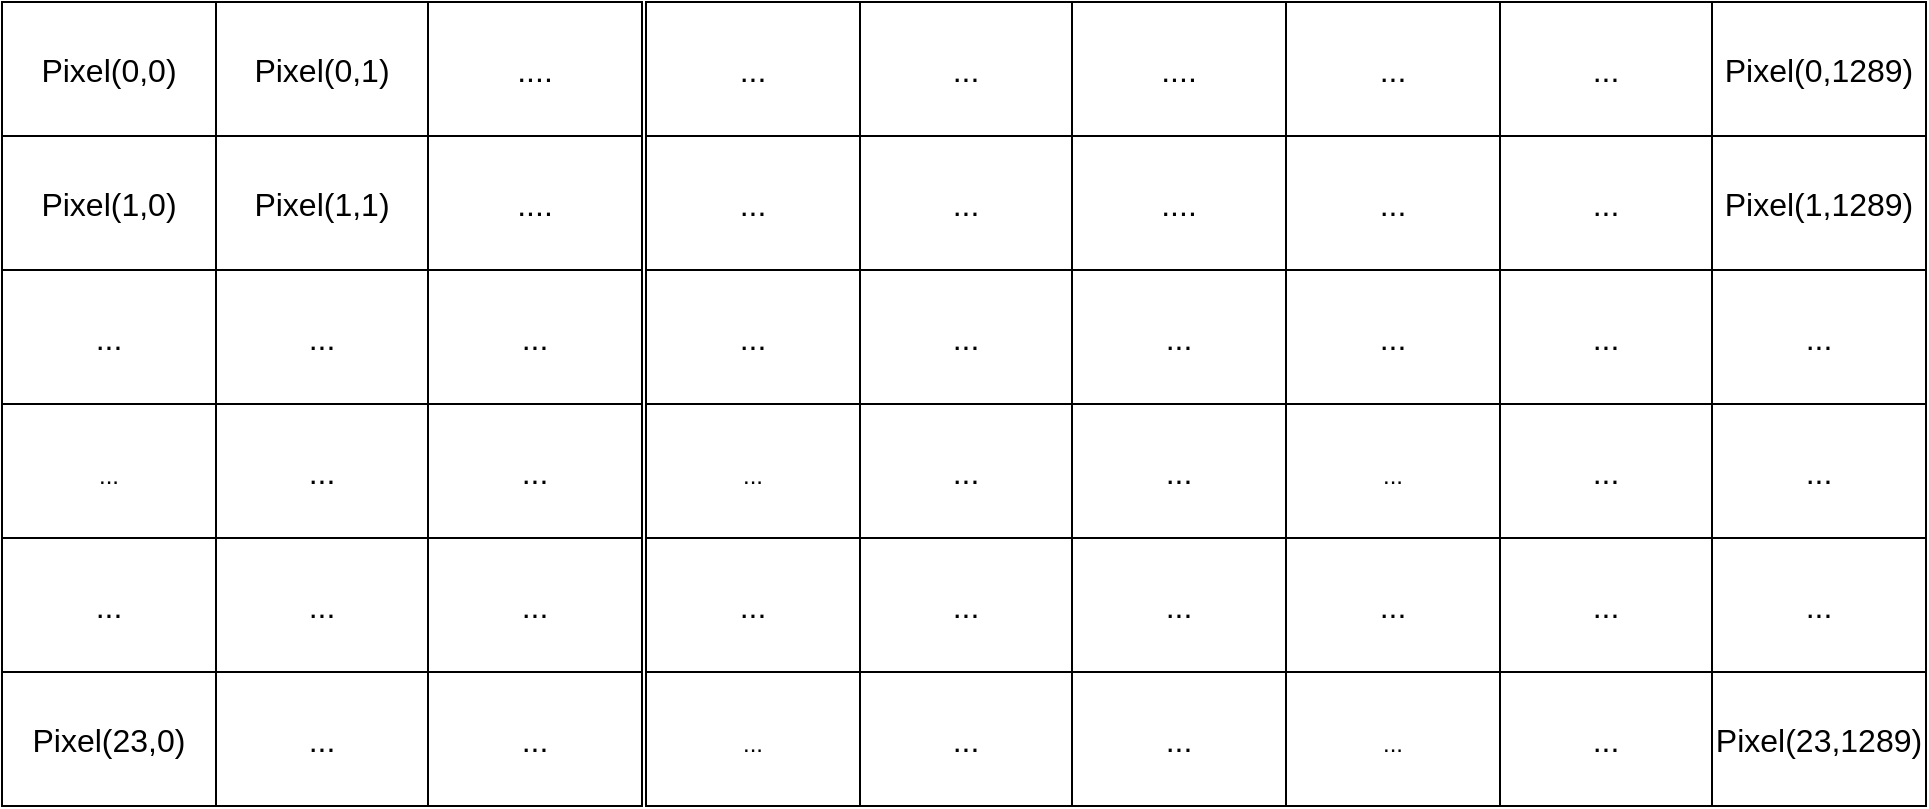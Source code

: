 <mxfile version="24.7.7">
  <diagram name="Page-1" id="wE83LsZzIeXdS4NZE4BO">
    <mxGraphModel dx="1004" dy="612" grid="1" gridSize="10" guides="1" tooltips="1" connect="1" arrows="1" fold="1" page="1" pageScale="1" pageWidth="827" pageHeight="1169" math="0" shadow="0">
      <root>
        <mxCell id="0" />
        <mxCell id="1" parent="0" />
        <mxCell id="3YFhJeniZxe8iRHY3lFi-534" value="" style="shape=table;startSize=0;container=1;collapsible=0;childLayout=tableLayout;fontSize=16;shadow=0;" vertex="1" parent="1">
          <mxGeometry x="578" y="199" width="320" height="402" as="geometry" />
        </mxCell>
        <mxCell id="3YFhJeniZxe8iRHY3lFi-535" value="" style="shape=tableRow;horizontal=0;startSize=0;swimlaneHead=0;swimlaneBody=0;strokeColor=inherit;top=0;left=0;bottom=0;right=0;collapsible=0;dropTarget=0;fillColor=none;points=[[0,0.5],[1,0.5]];portConstraint=eastwest;fontSize=16;" vertex="1" parent="3YFhJeniZxe8iRHY3lFi-534">
          <mxGeometry width="320" height="67" as="geometry" />
        </mxCell>
        <mxCell id="3YFhJeniZxe8iRHY3lFi-536" value="..." style="shape=partialRectangle;html=1;whiteSpace=wrap;connectable=0;strokeColor=inherit;overflow=hidden;fillColor=none;top=0;left=0;bottom=0;right=0;pointerEvents=1;fontSize=16;" vertex="1" parent="3YFhJeniZxe8iRHY3lFi-535">
          <mxGeometry width="107" height="67" as="geometry">
            <mxRectangle width="107" height="67" as="alternateBounds" />
          </mxGeometry>
        </mxCell>
        <mxCell id="3YFhJeniZxe8iRHY3lFi-537" value="..." style="shape=partialRectangle;html=1;whiteSpace=wrap;connectable=0;strokeColor=inherit;overflow=hidden;fillColor=none;top=0;left=0;bottom=0;right=0;pointerEvents=1;fontSize=16;" vertex="1" parent="3YFhJeniZxe8iRHY3lFi-535">
          <mxGeometry x="107" width="106" height="67" as="geometry">
            <mxRectangle width="106" height="67" as="alternateBounds" />
          </mxGeometry>
        </mxCell>
        <mxCell id="3YFhJeniZxe8iRHY3lFi-538" value="...." style="shape=partialRectangle;html=1;whiteSpace=wrap;connectable=0;strokeColor=inherit;overflow=hidden;fillColor=none;top=0;left=0;bottom=0;right=0;pointerEvents=1;fontSize=16;" vertex="1" parent="3YFhJeniZxe8iRHY3lFi-535">
          <mxGeometry x="213" width="107" height="67" as="geometry">
            <mxRectangle width="107" height="67" as="alternateBounds" />
          </mxGeometry>
        </mxCell>
        <mxCell id="3YFhJeniZxe8iRHY3lFi-539" value="" style="shape=tableRow;horizontal=0;startSize=0;swimlaneHead=0;swimlaneBody=0;strokeColor=inherit;top=0;left=0;bottom=0;right=0;collapsible=0;dropTarget=0;fillColor=none;points=[[0,0.5],[1,0.5]];portConstraint=eastwest;fontSize=16;" vertex="1" parent="3YFhJeniZxe8iRHY3lFi-534">
          <mxGeometry y="67" width="320" height="67" as="geometry" />
        </mxCell>
        <mxCell id="3YFhJeniZxe8iRHY3lFi-540" value="..." style="shape=partialRectangle;html=1;whiteSpace=wrap;connectable=0;strokeColor=inherit;overflow=hidden;fillColor=none;top=0;left=0;bottom=0;right=0;pointerEvents=1;fontSize=16;" vertex="1" parent="3YFhJeniZxe8iRHY3lFi-539">
          <mxGeometry width="107" height="67" as="geometry">
            <mxRectangle width="107" height="67" as="alternateBounds" />
          </mxGeometry>
        </mxCell>
        <mxCell id="3YFhJeniZxe8iRHY3lFi-541" value="..." style="shape=partialRectangle;html=1;whiteSpace=wrap;connectable=0;strokeColor=inherit;overflow=hidden;fillColor=none;top=0;left=0;bottom=0;right=0;pointerEvents=1;fontSize=16;" vertex="1" parent="3YFhJeniZxe8iRHY3lFi-539">
          <mxGeometry x="107" width="106" height="67" as="geometry">
            <mxRectangle width="106" height="67" as="alternateBounds" />
          </mxGeometry>
        </mxCell>
        <mxCell id="3YFhJeniZxe8iRHY3lFi-542" value="...." style="shape=partialRectangle;html=1;whiteSpace=wrap;connectable=0;strokeColor=inherit;overflow=hidden;fillColor=none;top=0;left=0;bottom=0;right=0;pointerEvents=1;fontSize=16;" vertex="1" parent="3YFhJeniZxe8iRHY3lFi-539">
          <mxGeometry x="213" width="107" height="67" as="geometry">
            <mxRectangle width="107" height="67" as="alternateBounds" />
          </mxGeometry>
        </mxCell>
        <mxCell id="3YFhJeniZxe8iRHY3lFi-543" value="" style="shape=tableRow;horizontal=0;startSize=0;swimlaneHead=0;swimlaneBody=0;strokeColor=inherit;top=0;left=0;bottom=0;right=0;collapsible=0;dropTarget=0;fillColor=none;points=[[0,0.5],[1,0.5]];portConstraint=eastwest;fontSize=16;" vertex="1" parent="3YFhJeniZxe8iRHY3lFi-534">
          <mxGeometry y="134" width="320" height="67" as="geometry" />
        </mxCell>
        <mxCell id="3YFhJeniZxe8iRHY3lFi-544" value="..." style="shape=partialRectangle;html=1;whiteSpace=wrap;connectable=0;strokeColor=inherit;overflow=hidden;fillColor=none;top=0;left=0;bottom=0;right=0;pointerEvents=1;fontSize=16;" vertex="1" parent="3YFhJeniZxe8iRHY3lFi-543">
          <mxGeometry width="107" height="67" as="geometry">
            <mxRectangle width="107" height="67" as="alternateBounds" />
          </mxGeometry>
        </mxCell>
        <mxCell id="3YFhJeniZxe8iRHY3lFi-545" value="..." style="shape=partialRectangle;html=1;whiteSpace=wrap;connectable=0;strokeColor=inherit;overflow=hidden;fillColor=none;top=0;left=0;bottom=0;right=0;pointerEvents=1;fontSize=16;" vertex="1" parent="3YFhJeniZxe8iRHY3lFi-543">
          <mxGeometry x="107" width="106" height="67" as="geometry">
            <mxRectangle width="106" height="67" as="alternateBounds" />
          </mxGeometry>
        </mxCell>
        <mxCell id="3YFhJeniZxe8iRHY3lFi-546" value="..." style="shape=partialRectangle;html=1;whiteSpace=wrap;connectable=0;strokeColor=inherit;overflow=hidden;fillColor=none;top=0;left=0;bottom=0;right=0;pointerEvents=1;fontSize=16;" vertex="1" parent="3YFhJeniZxe8iRHY3lFi-543">
          <mxGeometry x="213" width="107" height="67" as="geometry">
            <mxRectangle width="107" height="67" as="alternateBounds" />
          </mxGeometry>
        </mxCell>
        <mxCell id="3YFhJeniZxe8iRHY3lFi-547" value="" style="shape=tableRow;horizontal=0;startSize=0;swimlaneHead=0;swimlaneBody=0;strokeColor=inherit;top=0;left=0;bottom=0;right=0;collapsible=0;dropTarget=0;fillColor=none;points=[[0,0.5],[1,0.5]];portConstraint=eastwest;fontSize=16;" vertex="1" parent="3YFhJeniZxe8iRHY3lFi-534">
          <mxGeometry y="201" width="320" height="67" as="geometry" />
        </mxCell>
        <mxCell id="3YFhJeniZxe8iRHY3lFi-548" value="&lt;font style=&quot;font-size: 12px;&quot;&gt;...&lt;/font&gt;" style="shape=partialRectangle;html=1;whiteSpace=wrap;connectable=0;strokeColor=inherit;overflow=hidden;fillColor=none;top=0;left=0;bottom=0;right=0;pointerEvents=1;fontSize=16;" vertex="1" parent="3YFhJeniZxe8iRHY3lFi-547">
          <mxGeometry width="107" height="67" as="geometry">
            <mxRectangle width="107" height="67" as="alternateBounds" />
          </mxGeometry>
        </mxCell>
        <mxCell id="3YFhJeniZxe8iRHY3lFi-549" value="..." style="shape=partialRectangle;html=1;whiteSpace=wrap;connectable=0;strokeColor=inherit;overflow=hidden;fillColor=none;top=0;left=0;bottom=0;right=0;pointerEvents=1;fontSize=16;" vertex="1" parent="3YFhJeniZxe8iRHY3lFi-547">
          <mxGeometry x="107" width="106" height="67" as="geometry">
            <mxRectangle width="106" height="67" as="alternateBounds" />
          </mxGeometry>
        </mxCell>
        <mxCell id="3YFhJeniZxe8iRHY3lFi-550" value="..." style="shape=partialRectangle;html=1;whiteSpace=wrap;connectable=0;strokeColor=inherit;overflow=hidden;fillColor=none;top=0;left=0;bottom=0;right=0;pointerEvents=1;fontSize=16;" vertex="1" parent="3YFhJeniZxe8iRHY3lFi-547">
          <mxGeometry x="213" width="107" height="67" as="geometry">
            <mxRectangle width="107" height="67" as="alternateBounds" />
          </mxGeometry>
        </mxCell>
        <mxCell id="3YFhJeniZxe8iRHY3lFi-551" value="" style="shape=tableRow;horizontal=0;startSize=0;swimlaneHead=0;swimlaneBody=0;strokeColor=inherit;top=0;left=0;bottom=0;right=0;collapsible=0;dropTarget=0;fillColor=none;points=[[0,0.5],[1,0.5]];portConstraint=eastwest;fontSize=16;" vertex="1" parent="3YFhJeniZxe8iRHY3lFi-534">
          <mxGeometry y="268" width="320" height="67" as="geometry" />
        </mxCell>
        <mxCell id="3YFhJeniZxe8iRHY3lFi-552" value="..." style="shape=partialRectangle;html=1;whiteSpace=wrap;connectable=0;strokeColor=inherit;overflow=hidden;fillColor=none;top=0;left=0;bottom=0;right=0;pointerEvents=1;fontSize=16;" vertex="1" parent="3YFhJeniZxe8iRHY3lFi-551">
          <mxGeometry width="107" height="67" as="geometry">
            <mxRectangle width="107" height="67" as="alternateBounds" />
          </mxGeometry>
        </mxCell>
        <mxCell id="3YFhJeniZxe8iRHY3lFi-553" value="..." style="shape=partialRectangle;html=1;whiteSpace=wrap;connectable=0;strokeColor=inherit;overflow=hidden;fillColor=none;top=0;left=0;bottom=0;right=0;pointerEvents=1;fontSize=16;" vertex="1" parent="3YFhJeniZxe8iRHY3lFi-551">
          <mxGeometry x="107" width="106" height="67" as="geometry">
            <mxRectangle width="106" height="67" as="alternateBounds" />
          </mxGeometry>
        </mxCell>
        <mxCell id="3YFhJeniZxe8iRHY3lFi-554" value="..." style="shape=partialRectangle;html=1;whiteSpace=wrap;connectable=0;strokeColor=inherit;overflow=hidden;fillColor=none;top=0;left=0;bottom=0;right=0;pointerEvents=1;fontSize=16;" vertex="1" parent="3YFhJeniZxe8iRHY3lFi-551">
          <mxGeometry x="213" width="107" height="67" as="geometry">
            <mxRectangle width="107" height="67" as="alternateBounds" />
          </mxGeometry>
        </mxCell>
        <mxCell id="3YFhJeniZxe8iRHY3lFi-555" value="" style="shape=tableRow;horizontal=0;startSize=0;swimlaneHead=0;swimlaneBody=0;strokeColor=inherit;top=0;left=0;bottom=0;right=0;collapsible=0;dropTarget=0;fillColor=none;points=[[0,0.5],[1,0.5]];portConstraint=eastwest;fontSize=16;" vertex="1" parent="3YFhJeniZxe8iRHY3lFi-534">
          <mxGeometry y="335" width="320" height="67" as="geometry" />
        </mxCell>
        <mxCell id="3YFhJeniZxe8iRHY3lFi-556" value="&lt;font style=&quot;font-size: 12px;&quot;&gt;...&lt;/font&gt;" style="shape=partialRectangle;html=1;whiteSpace=wrap;connectable=0;strokeColor=inherit;overflow=hidden;fillColor=none;top=0;left=0;bottom=0;right=0;pointerEvents=1;fontSize=16;" vertex="1" parent="3YFhJeniZxe8iRHY3lFi-555">
          <mxGeometry width="107" height="67" as="geometry">
            <mxRectangle width="107" height="67" as="alternateBounds" />
          </mxGeometry>
        </mxCell>
        <mxCell id="3YFhJeniZxe8iRHY3lFi-557" value="..." style="shape=partialRectangle;html=1;whiteSpace=wrap;connectable=0;strokeColor=inherit;overflow=hidden;fillColor=none;top=0;left=0;bottom=0;right=0;pointerEvents=1;fontSize=16;" vertex="1" parent="3YFhJeniZxe8iRHY3lFi-555">
          <mxGeometry x="107" width="106" height="67" as="geometry">
            <mxRectangle width="106" height="67" as="alternateBounds" />
          </mxGeometry>
        </mxCell>
        <mxCell id="3YFhJeniZxe8iRHY3lFi-558" value="..." style="shape=partialRectangle;html=1;whiteSpace=wrap;connectable=0;strokeColor=inherit;overflow=hidden;fillColor=none;top=0;left=0;bottom=0;right=0;pointerEvents=1;fontSize=16;" vertex="1" parent="3YFhJeniZxe8iRHY3lFi-555">
          <mxGeometry x="213" width="107" height="67" as="geometry">
            <mxRectangle width="107" height="67" as="alternateBounds" />
          </mxGeometry>
        </mxCell>
        <mxCell id="3YFhJeniZxe8iRHY3lFi-444" value="" style="shape=table;startSize=0;container=1;collapsible=0;childLayout=tableLayout;fontSize=16;" vertex="1" parent="1">
          <mxGeometry x="256" y="199" width="320" height="402" as="geometry" />
        </mxCell>
        <mxCell id="3YFhJeniZxe8iRHY3lFi-445" value="" style="shape=tableRow;horizontal=0;startSize=0;swimlaneHead=0;swimlaneBody=0;strokeColor=inherit;top=0;left=0;bottom=0;right=0;collapsible=0;dropTarget=0;fillColor=none;points=[[0,0.5],[1,0.5]];portConstraint=eastwest;fontSize=16;" vertex="1" parent="3YFhJeniZxe8iRHY3lFi-444">
          <mxGeometry width="320" height="67" as="geometry" />
        </mxCell>
        <mxCell id="3YFhJeniZxe8iRHY3lFi-446" value="Pixel(0,0)" style="shape=partialRectangle;html=1;whiteSpace=wrap;connectable=0;strokeColor=inherit;overflow=hidden;fillColor=none;top=0;left=0;bottom=0;right=0;pointerEvents=1;fontSize=16;" vertex="1" parent="3YFhJeniZxe8iRHY3lFi-445">
          <mxGeometry width="107" height="67" as="geometry">
            <mxRectangle width="107" height="67" as="alternateBounds" />
          </mxGeometry>
        </mxCell>
        <mxCell id="3YFhJeniZxe8iRHY3lFi-447" value="Pixel(0,1)" style="shape=partialRectangle;html=1;whiteSpace=wrap;connectable=0;strokeColor=inherit;overflow=hidden;fillColor=none;top=0;left=0;bottom=0;right=0;pointerEvents=1;fontSize=16;" vertex="1" parent="3YFhJeniZxe8iRHY3lFi-445">
          <mxGeometry x="107" width="106" height="67" as="geometry">
            <mxRectangle width="106" height="67" as="alternateBounds" />
          </mxGeometry>
        </mxCell>
        <mxCell id="3YFhJeniZxe8iRHY3lFi-448" value="...." style="shape=partialRectangle;html=1;whiteSpace=wrap;connectable=0;strokeColor=inherit;overflow=hidden;fillColor=none;top=0;left=0;bottom=0;right=0;pointerEvents=1;fontSize=16;" vertex="1" parent="3YFhJeniZxe8iRHY3lFi-445">
          <mxGeometry x="213" width="107" height="67" as="geometry">
            <mxRectangle width="107" height="67" as="alternateBounds" />
          </mxGeometry>
        </mxCell>
        <mxCell id="3YFhJeniZxe8iRHY3lFi-146" value="" style="shape=tableRow;horizontal=0;startSize=0;swimlaneHead=0;swimlaneBody=0;strokeColor=inherit;top=0;left=0;bottom=0;right=0;collapsible=0;dropTarget=0;fillColor=none;points=[[0,0.5],[1,0.5]];portConstraint=eastwest;fontSize=16;" vertex="1" parent="3YFhJeniZxe8iRHY3lFi-444">
          <mxGeometry y="67" width="320" height="67" as="geometry" />
        </mxCell>
        <mxCell id="3YFhJeniZxe8iRHY3lFi-147" value="Pixel(1,0)" style="shape=partialRectangle;html=1;whiteSpace=wrap;connectable=0;strokeColor=inherit;overflow=hidden;fillColor=none;top=0;left=0;bottom=0;right=0;pointerEvents=1;fontSize=16;" vertex="1" parent="3YFhJeniZxe8iRHY3lFi-146">
          <mxGeometry width="107" height="67" as="geometry">
            <mxRectangle width="107" height="67" as="alternateBounds" />
          </mxGeometry>
        </mxCell>
        <mxCell id="3YFhJeniZxe8iRHY3lFi-148" value="Pixel(1,1)" style="shape=partialRectangle;html=1;whiteSpace=wrap;connectable=0;strokeColor=inherit;overflow=hidden;fillColor=none;top=0;left=0;bottom=0;right=0;pointerEvents=1;fontSize=16;" vertex="1" parent="3YFhJeniZxe8iRHY3lFi-146">
          <mxGeometry x="107" width="106" height="67" as="geometry">
            <mxRectangle width="106" height="67" as="alternateBounds" />
          </mxGeometry>
        </mxCell>
        <mxCell id="3YFhJeniZxe8iRHY3lFi-149" value="...." style="shape=partialRectangle;html=1;whiteSpace=wrap;connectable=0;strokeColor=inherit;overflow=hidden;fillColor=none;top=0;left=0;bottom=0;right=0;pointerEvents=1;fontSize=16;" vertex="1" parent="3YFhJeniZxe8iRHY3lFi-146">
          <mxGeometry x="213" width="107" height="67" as="geometry">
            <mxRectangle width="107" height="67" as="alternateBounds" />
          </mxGeometry>
        </mxCell>
        <mxCell id="3YFhJeniZxe8iRHY3lFi-150" value="" style="shape=tableRow;horizontal=0;startSize=0;swimlaneHead=0;swimlaneBody=0;strokeColor=inherit;top=0;left=0;bottom=0;right=0;collapsible=0;dropTarget=0;fillColor=none;points=[[0,0.5],[1,0.5]];portConstraint=eastwest;fontSize=16;" vertex="1" parent="3YFhJeniZxe8iRHY3lFi-444">
          <mxGeometry y="134" width="320" height="67" as="geometry" />
        </mxCell>
        <mxCell id="3YFhJeniZxe8iRHY3lFi-151" value="..." style="shape=partialRectangle;html=1;whiteSpace=wrap;connectable=0;strokeColor=inherit;overflow=hidden;fillColor=none;top=0;left=0;bottom=0;right=0;pointerEvents=1;fontSize=16;" vertex="1" parent="3YFhJeniZxe8iRHY3lFi-150">
          <mxGeometry width="107" height="67" as="geometry">
            <mxRectangle width="107" height="67" as="alternateBounds" />
          </mxGeometry>
        </mxCell>
        <mxCell id="3YFhJeniZxe8iRHY3lFi-152" value="..." style="shape=partialRectangle;html=1;whiteSpace=wrap;connectable=0;strokeColor=inherit;overflow=hidden;fillColor=none;top=0;left=0;bottom=0;right=0;pointerEvents=1;fontSize=16;" vertex="1" parent="3YFhJeniZxe8iRHY3lFi-150">
          <mxGeometry x="107" width="106" height="67" as="geometry">
            <mxRectangle width="106" height="67" as="alternateBounds" />
          </mxGeometry>
        </mxCell>
        <mxCell id="3YFhJeniZxe8iRHY3lFi-153" value="..." style="shape=partialRectangle;html=1;whiteSpace=wrap;connectable=0;strokeColor=inherit;overflow=hidden;fillColor=none;top=0;left=0;bottom=0;right=0;pointerEvents=1;fontSize=16;" vertex="1" parent="3YFhJeniZxe8iRHY3lFi-150">
          <mxGeometry x="213" width="107" height="67" as="geometry">
            <mxRectangle width="107" height="67" as="alternateBounds" />
          </mxGeometry>
        </mxCell>
        <mxCell id="3YFhJeniZxe8iRHY3lFi-154" value="" style="shape=tableRow;horizontal=0;startSize=0;swimlaneHead=0;swimlaneBody=0;strokeColor=inherit;top=0;left=0;bottom=0;right=0;collapsible=0;dropTarget=0;fillColor=none;points=[[0,0.5],[1,0.5]];portConstraint=eastwest;fontSize=16;" vertex="1" parent="3YFhJeniZxe8iRHY3lFi-444">
          <mxGeometry y="201" width="320" height="67" as="geometry" />
        </mxCell>
        <mxCell id="3YFhJeniZxe8iRHY3lFi-155" value="&lt;font style=&quot;font-size: 12px;&quot;&gt;...&lt;/font&gt;" style="shape=partialRectangle;html=1;whiteSpace=wrap;connectable=0;strokeColor=inherit;overflow=hidden;fillColor=none;top=0;left=0;bottom=0;right=0;pointerEvents=1;fontSize=16;" vertex="1" parent="3YFhJeniZxe8iRHY3lFi-154">
          <mxGeometry width="107" height="67" as="geometry">
            <mxRectangle width="107" height="67" as="alternateBounds" />
          </mxGeometry>
        </mxCell>
        <mxCell id="3YFhJeniZxe8iRHY3lFi-156" value="..." style="shape=partialRectangle;html=1;whiteSpace=wrap;connectable=0;strokeColor=inherit;overflow=hidden;fillColor=none;top=0;left=0;bottom=0;right=0;pointerEvents=1;fontSize=16;" vertex="1" parent="3YFhJeniZxe8iRHY3lFi-154">
          <mxGeometry x="107" width="106" height="67" as="geometry">
            <mxRectangle width="106" height="67" as="alternateBounds" />
          </mxGeometry>
        </mxCell>
        <mxCell id="3YFhJeniZxe8iRHY3lFi-157" value="..." style="shape=partialRectangle;html=1;whiteSpace=wrap;connectable=0;strokeColor=inherit;overflow=hidden;fillColor=none;top=0;left=0;bottom=0;right=0;pointerEvents=1;fontSize=16;" vertex="1" parent="3YFhJeniZxe8iRHY3lFi-154">
          <mxGeometry x="213" width="107" height="67" as="geometry">
            <mxRectangle width="107" height="67" as="alternateBounds" />
          </mxGeometry>
        </mxCell>
        <mxCell id="3YFhJeniZxe8iRHY3lFi-449" value="" style="shape=tableRow;horizontal=0;startSize=0;swimlaneHead=0;swimlaneBody=0;strokeColor=inherit;top=0;left=0;bottom=0;right=0;collapsible=0;dropTarget=0;fillColor=none;points=[[0,0.5],[1,0.5]];portConstraint=eastwest;fontSize=16;" vertex="1" parent="3YFhJeniZxe8iRHY3lFi-444">
          <mxGeometry y="268" width="320" height="67" as="geometry" />
        </mxCell>
        <mxCell id="3YFhJeniZxe8iRHY3lFi-450" value="..." style="shape=partialRectangle;html=1;whiteSpace=wrap;connectable=0;strokeColor=inherit;overflow=hidden;fillColor=none;top=0;left=0;bottom=0;right=0;pointerEvents=1;fontSize=16;" vertex="1" parent="3YFhJeniZxe8iRHY3lFi-449">
          <mxGeometry width="107" height="67" as="geometry">
            <mxRectangle width="107" height="67" as="alternateBounds" />
          </mxGeometry>
        </mxCell>
        <mxCell id="3YFhJeniZxe8iRHY3lFi-451" value="..." style="shape=partialRectangle;html=1;whiteSpace=wrap;connectable=0;strokeColor=inherit;overflow=hidden;fillColor=none;top=0;left=0;bottom=0;right=0;pointerEvents=1;fontSize=16;" vertex="1" parent="3YFhJeniZxe8iRHY3lFi-449">
          <mxGeometry x="107" width="106" height="67" as="geometry">
            <mxRectangle width="106" height="67" as="alternateBounds" />
          </mxGeometry>
        </mxCell>
        <mxCell id="3YFhJeniZxe8iRHY3lFi-452" value="..." style="shape=partialRectangle;html=1;whiteSpace=wrap;connectable=0;strokeColor=inherit;overflow=hidden;fillColor=none;top=0;left=0;bottom=0;right=0;pointerEvents=1;fontSize=16;" vertex="1" parent="3YFhJeniZxe8iRHY3lFi-449">
          <mxGeometry x="213" width="107" height="67" as="geometry">
            <mxRectangle width="107" height="67" as="alternateBounds" />
          </mxGeometry>
        </mxCell>
        <mxCell id="3YFhJeniZxe8iRHY3lFi-453" value="" style="shape=tableRow;horizontal=0;startSize=0;swimlaneHead=0;swimlaneBody=0;strokeColor=inherit;top=0;left=0;bottom=0;right=0;collapsible=0;dropTarget=0;fillColor=none;points=[[0,0.5],[1,0.5]];portConstraint=eastwest;fontSize=16;" vertex="1" parent="3YFhJeniZxe8iRHY3lFi-444">
          <mxGeometry y="335" width="320" height="67" as="geometry" />
        </mxCell>
        <mxCell id="3YFhJeniZxe8iRHY3lFi-454" value="Pixel(23,0)" style="shape=partialRectangle;html=1;whiteSpace=wrap;connectable=0;strokeColor=inherit;overflow=hidden;fillColor=none;top=0;left=0;bottom=0;right=0;pointerEvents=1;fontSize=16;" vertex="1" parent="3YFhJeniZxe8iRHY3lFi-453">
          <mxGeometry width="107" height="67" as="geometry">
            <mxRectangle width="107" height="67" as="alternateBounds" />
          </mxGeometry>
        </mxCell>
        <mxCell id="3YFhJeniZxe8iRHY3lFi-455" value="..." style="shape=partialRectangle;html=1;whiteSpace=wrap;connectable=0;strokeColor=inherit;overflow=hidden;fillColor=none;top=0;left=0;bottom=0;right=0;pointerEvents=1;fontSize=16;" vertex="1" parent="3YFhJeniZxe8iRHY3lFi-453">
          <mxGeometry x="107" width="106" height="67" as="geometry">
            <mxRectangle width="106" height="67" as="alternateBounds" />
          </mxGeometry>
        </mxCell>
        <mxCell id="3YFhJeniZxe8iRHY3lFi-456" value="..." style="shape=partialRectangle;html=1;whiteSpace=wrap;connectable=0;strokeColor=inherit;overflow=hidden;fillColor=none;top=0;left=0;bottom=0;right=0;pointerEvents=1;fontSize=16;" vertex="1" parent="3YFhJeniZxe8iRHY3lFi-453">
          <mxGeometry x="213" width="107" height="67" as="geometry">
            <mxRectangle width="107" height="67" as="alternateBounds" />
          </mxGeometry>
        </mxCell>
        <mxCell id="3YFhJeniZxe8iRHY3lFi-584" value="" style="shape=table;startSize=0;container=1;collapsible=0;childLayout=tableLayout;fontSize=16;" vertex="1" parent="1">
          <mxGeometry x="898" y="199" width="320" height="402" as="geometry" />
        </mxCell>
        <mxCell id="3YFhJeniZxe8iRHY3lFi-585" value="" style="shape=tableRow;horizontal=0;startSize=0;swimlaneHead=0;swimlaneBody=0;strokeColor=inherit;top=0;left=0;bottom=0;right=0;collapsible=0;dropTarget=0;fillColor=none;points=[[0,0.5],[1,0.5]];portConstraint=eastwest;fontSize=16;" vertex="1" parent="3YFhJeniZxe8iRHY3lFi-584">
          <mxGeometry width="320" height="67" as="geometry" />
        </mxCell>
        <mxCell id="3YFhJeniZxe8iRHY3lFi-586" value="..." style="shape=partialRectangle;html=1;whiteSpace=wrap;connectable=0;strokeColor=inherit;overflow=hidden;fillColor=none;top=0;left=0;bottom=0;right=0;pointerEvents=1;fontSize=16;" vertex="1" parent="3YFhJeniZxe8iRHY3lFi-585">
          <mxGeometry width="107" height="67" as="geometry">
            <mxRectangle width="107" height="67" as="alternateBounds" />
          </mxGeometry>
        </mxCell>
        <mxCell id="3YFhJeniZxe8iRHY3lFi-587" value="..." style="shape=partialRectangle;html=1;whiteSpace=wrap;connectable=0;strokeColor=inherit;overflow=hidden;fillColor=none;top=0;left=0;bottom=0;right=0;pointerEvents=1;fontSize=16;" vertex="1" parent="3YFhJeniZxe8iRHY3lFi-585">
          <mxGeometry x="107" width="106" height="67" as="geometry">
            <mxRectangle width="106" height="67" as="alternateBounds" />
          </mxGeometry>
        </mxCell>
        <mxCell id="3YFhJeniZxe8iRHY3lFi-588" value="Pixel(0,1289)" style="shape=partialRectangle;html=1;whiteSpace=wrap;connectable=0;strokeColor=inherit;overflow=hidden;fillColor=none;top=0;left=0;bottom=0;right=0;pointerEvents=1;fontSize=16;" vertex="1" parent="3YFhJeniZxe8iRHY3lFi-585">
          <mxGeometry x="213" width="107" height="67" as="geometry">
            <mxRectangle width="107" height="67" as="alternateBounds" />
          </mxGeometry>
        </mxCell>
        <mxCell id="3YFhJeniZxe8iRHY3lFi-589" value="" style="shape=tableRow;horizontal=0;startSize=0;swimlaneHead=0;swimlaneBody=0;strokeColor=inherit;top=0;left=0;bottom=0;right=0;collapsible=0;dropTarget=0;fillColor=none;points=[[0,0.5],[1,0.5]];portConstraint=eastwest;fontSize=16;" vertex="1" parent="3YFhJeniZxe8iRHY3lFi-584">
          <mxGeometry y="67" width="320" height="67" as="geometry" />
        </mxCell>
        <mxCell id="3YFhJeniZxe8iRHY3lFi-590" value="..." style="shape=partialRectangle;html=1;whiteSpace=wrap;connectable=0;strokeColor=inherit;overflow=hidden;fillColor=none;top=0;left=0;bottom=0;right=0;pointerEvents=1;fontSize=16;" vertex="1" parent="3YFhJeniZxe8iRHY3lFi-589">
          <mxGeometry width="107" height="67" as="geometry">
            <mxRectangle width="107" height="67" as="alternateBounds" />
          </mxGeometry>
        </mxCell>
        <mxCell id="3YFhJeniZxe8iRHY3lFi-591" value="..." style="shape=partialRectangle;html=1;whiteSpace=wrap;connectable=0;strokeColor=inherit;overflow=hidden;fillColor=none;top=0;left=0;bottom=0;right=0;pointerEvents=1;fontSize=16;" vertex="1" parent="3YFhJeniZxe8iRHY3lFi-589">
          <mxGeometry x="107" width="106" height="67" as="geometry">
            <mxRectangle width="106" height="67" as="alternateBounds" />
          </mxGeometry>
        </mxCell>
        <mxCell id="3YFhJeniZxe8iRHY3lFi-592" value="Pixel(1,1289)" style="shape=partialRectangle;html=1;whiteSpace=wrap;connectable=0;strokeColor=inherit;overflow=hidden;fillColor=none;top=0;left=0;bottom=0;right=0;pointerEvents=1;fontSize=16;" vertex="1" parent="3YFhJeniZxe8iRHY3lFi-589">
          <mxGeometry x="213" width="107" height="67" as="geometry">
            <mxRectangle width="107" height="67" as="alternateBounds" />
          </mxGeometry>
        </mxCell>
        <mxCell id="3YFhJeniZxe8iRHY3lFi-593" value="" style="shape=tableRow;horizontal=0;startSize=0;swimlaneHead=0;swimlaneBody=0;strokeColor=inherit;top=0;left=0;bottom=0;right=0;collapsible=0;dropTarget=0;fillColor=none;points=[[0,0.5],[1,0.5]];portConstraint=eastwest;fontSize=16;" vertex="1" parent="3YFhJeniZxe8iRHY3lFi-584">
          <mxGeometry y="134" width="320" height="67" as="geometry" />
        </mxCell>
        <mxCell id="3YFhJeniZxe8iRHY3lFi-594" value="..." style="shape=partialRectangle;html=1;whiteSpace=wrap;connectable=0;strokeColor=inherit;overflow=hidden;fillColor=none;top=0;left=0;bottom=0;right=0;pointerEvents=1;fontSize=16;" vertex="1" parent="3YFhJeniZxe8iRHY3lFi-593">
          <mxGeometry width="107" height="67" as="geometry">
            <mxRectangle width="107" height="67" as="alternateBounds" />
          </mxGeometry>
        </mxCell>
        <mxCell id="3YFhJeniZxe8iRHY3lFi-595" value="..." style="shape=partialRectangle;html=1;whiteSpace=wrap;connectable=0;strokeColor=inherit;overflow=hidden;fillColor=none;top=0;left=0;bottom=0;right=0;pointerEvents=1;fontSize=16;" vertex="1" parent="3YFhJeniZxe8iRHY3lFi-593">
          <mxGeometry x="107" width="106" height="67" as="geometry">
            <mxRectangle width="106" height="67" as="alternateBounds" />
          </mxGeometry>
        </mxCell>
        <mxCell id="3YFhJeniZxe8iRHY3lFi-596" value="..." style="shape=partialRectangle;html=1;whiteSpace=wrap;connectable=0;strokeColor=inherit;overflow=hidden;fillColor=none;top=0;left=0;bottom=0;right=0;pointerEvents=1;fontSize=16;" vertex="1" parent="3YFhJeniZxe8iRHY3lFi-593">
          <mxGeometry x="213" width="107" height="67" as="geometry">
            <mxRectangle width="107" height="67" as="alternateBounds" />
          </mxGeometry>
        </mxCell>
        <mxCell id="3YFhJeniZxe8iRHY3lFi-597" value="" style="shape=tableRow;horizontal=0;startSize=0;swimlaneHead=0;swimlaneBody=0;strokeColor=inherit;top=0;left=0;bottom=0;right=0;collapsible=0;dropTarget=0;fillColor=none;points=[[0,0.5],[1,0.5]];portConstraint=eastwest;fontSize=16;" vertex="1" parent="3YFhJeniZxe8iRHY3lFi-584">
          <mxGeometry y="201" width="320" height="67" as="geometry" />
        </mxCell>
        <mxCell id="3YFhJeniZxe8iRHY3lFi-598" value="&lt;font style=&quot;font-size: 12px;&quot;&gt;...&lt;/font&gt;" style="shape=partialRectangle;html=1;whiteSpace=wrap;connectable=0;strokeColor=inherit;overflow=hidden;fillColor=none;top=0;left=0;bottom=0;right=0;pointerEvents=1;fontSize=16;" vertex="1" parent="3YFhJeniZxe8iRHY3lFi-597">
          <mxGeometry width="107" height="67" as="geometry">
            <mxRectangle width="107" height="67" as="alternateBounds" />
          </mxGeometry>
        </mxCell>
        <mxCell id="3YFhJeniZxe8iRHY3lFi-599" value="..." style="shape=partialRectangle;html=1;whiteSpace=wrap;connectable=0;strokeColor=inherit;overflow=hidden;fillColor=none;top=0;left=0;bottom=0;right=0;pointerEvents=1;fontSize=16;" vertex="1" parent="3YFhJeniZxe8iRHY3lFi-597">
          <mxGeometry x="107" width="106" height="67" as="geometry">
            <mxRectangle width="106" height="67" as="alternateBounds" />
          </mxGeometry>
        </mxCell>
        <mxCell id="3YFhJeniZxe8iRHY3lFi-600" value="..." style="shape=partialRectangle;html=1;whiteSpace=wrap;connectable=0;strokeColor=inherit;overflow=hidden;fillColor=none;top=0;left=0;bottom=0;right=0;pointerEvents=1;fontSize=16;" vertex="1" parent="3YFhJeniZxe8iRHY3lFi-597">
          <mxGeometry x="213" width="107" height="67" as="geometry">
            <mxRectangle width="107" height="67" as="alternateBounds" />
          </mxGeometry>
        </mxCell>
        <mxCell id="3YFhJeniZxe8iRHY3lFi-601" value="" style="shape=tableRow;horizontal=0;startSize=0;swimlaneHead=0;swimlaneBody=0;strokeColor=inherit;top=0;left=0;bottom=0;right=0;collapsible=0;dropTarget=0;fillColor=none;points=[[0,0.5],[1,0.5]];portConstraint=eastwest;fontSize=16;" vertex="1" parent="3YFhJeniZxe8iRHY3lFi-584">
          <mxGeometry y="268" width="320" height="67" as="geometry" />
        </mxCell>
        <mxCell id="3YFhJeniZxe8iRHY3lFi-602" value="..." style="shape=partialRectangle;html=1;whiteSpace=wrap;connectable=0;strokeColor=inherit;overflow=hidden;fillColor=none;top=0;left=0;bottom=0;right=0;pointerEvents=1;fontSize=16;" vertex="1" parent="3YFhJeniZxe8iRHY3lFi-601">
          <mxGeometry width="107" height="67" as="geometry">
            <mxRectangle width="107" height="67" as="alternateBounds" />
          </mxGeometry>
        </mxCell>
        <mxCell id="3YFhJeniZxe8iRHY3lFi-603" value="..." style="shape=partialRectangle;html=1;whiteSpace=wrap;connectable=0;strokeColor=inherit;overflow=hidden;fillColor=none;top=0;left=0;bottom=0;right=0;pointerEvents=1;fontSize=16;" vertex="1" parent="3YFhJeniZxe8iRHY3lFi-601">
          <mxGeometry x="107" width="106" height="67" as="geometry">
            <mxRectangle width="106" height="67" as="alternateBounds" />
          </mxGeometry>
        </mxCell>
        <mxCell id="3YFhJeniZxe8iRHY3lFi-604" value="..." style="shape=partialRectangle;html=1;whiteSpace=wrap;connectable=0;strokeColor=inherit;overflow=hidden;fillColor=none;top=0;left=0;bottom=0;right=0;pointerEvents=1;fontSize=16;" vertex="1" parent="3YFhJeniZxe8iRHY3lFi-601">
          <mxGeometry x="213" width="107" height="67" as="geometry">
            <mxRectangle width="107" height="67" as="alternateBounds" />
          </mxGeometry>
        </mxCell>
        <mxCell id="3YFhJeniZxe8iRHY3lFi-605" value="" style="shape=tableRow;horizontal=0;startSize=0;swimlaneHead=0;swimlaneBody=0;strokeColor=inherit;top=0;left=0;bottom=0;right=0;collapsible=0;dropTarget=0;fillColor=none;points=[[0,0.5],[1,0.5]];portConstraint=eastwest;fontSize=16;" vertex="1" parent="3YFhJeniZxe8iRHY3lFi-584">
          <mxGeometry y="335" width="320" height="67" as="geometry" />
        </mxCell>
        <mxCell id="3YFhJeniZxe8iRHY3lFi-606" value="&lt;font style=&quot;font-size: 12px;&quot;&gt;...&lt;/font&gt;" style="shape=partialRectangle;html=1;whiteSpace=wrap;connectable=0;strokeColor=inherit;overflow=hidden;fillColor=none;top=0;left=0;bottom=0;right=0;pointerEvents=1;fontSize=16;" vertex="1" parent="3YFhJeniZxe8iRHY3lFi-605">
          <mxGeometry width="107" height="67" as="geometry">
            <mxRectangle width="107" height="67" as="alternateBounds" />
          </mxGeometry>
        </mxCell>
        <mxCell id="3YFhJeniZxe8iRHY3lFi-607" value="..." style="shape=partialRectangle;html=1;whiteSpace=wrap;connectable=0;strokeColor=inherit;overflow=hidden;fillColor=none;top=0;left=0;bottom=0;right=0;pointerEvents=1;fontSize=16;" vertex="1" parent="3YFhJeniZxe8iRHY3lFi-605">
          <mxGeometry x="107" width="106" height="67" as="geometry">
            <mxRectangle width="106" height="67" as="alternateBounds" />
          </mxGeometry>
        </mxCell>
        <mxCell id="3YFhJeniZxe8iRHY3lFi-608" value="Pixel(23,1289)" style="shape=partialRectangle;html=1;whiteSpace=wrap;connectable=0;strokeColor=inherit;overflow=hidden;fillColor=none;top=0;left=0;bottom=0;right=0;pointerEvents=1;fontSize=16;" vertex="1" parent="3YFhJeniZxe8iRHY3lFi-605">
          <mxGeometry x="213" width="107" height="67" as="geometry">
            <mxRectangle width="107" height="67" as="alternateBounds" />
          </mxGeometry>
        </mxCell>
      </root>
    </mxGraphModel>
  </diagram>
</mxfile>
